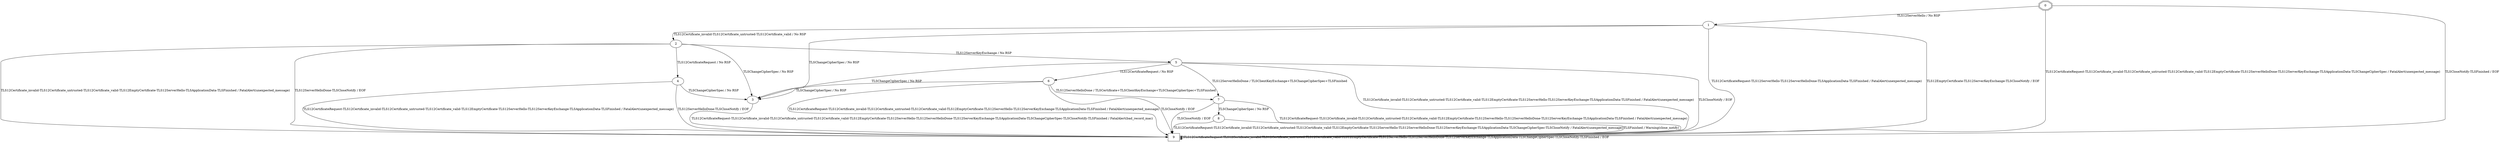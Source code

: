 digraph {
"0" [shape=doubleoctagon label=0];
"1" [shape=ellipse label=1];
"2" [shape=ellipse label=2];
"3" [shape=ellipse label=3];
"4" [shape=ellipse label=4];
"5" [shape=ellipse label=5];
"6" [shape=ellipse label=6];
"7" [shape=ellipse label=7];
"8" [shape=ellipse label=8];
"9" [shape=rectangle label=9];
"0" -> "9" [label="TLS12CertificateRequest-TLS12Certificate_invalid-TLS12Certificate_untrusted-TLS12Certificate_valid-TLS12EmptyCertificate-TLS12ServerHelloDone-TLS12ServerKeyExchange-TLSApplicationData-TLSChangeCipherSpec / FatalAlert(unexpected_message)"];
"0" -> "1" [label="TLS12ServerHello / No RSP"];
"0" -> "9" [label="TLSCloseNotify-TLSFinished / EOF"];
"1" -> "9" [label="TLS12CertificateRequest-TLS12ServerHello-TLS12ServerHelloDone-TLSApplicationData-TLSFinished / FatalAlert(unexpected_message)"];
"1" -> "2" [label="TLS12Certificate_invalid-TLS12Certificate_untrusted-TLS12Certificate_valid / No RSP"];
"1" -> "9" [label="TLS12EmptyCertificate-TLS12ServerKeyExchange-TLSCloseNotify / EOF"];
"1" -> "3" [label="TLSChangeCipherSpec / No RSP"];
"2" -> "4" [label="TLS12CertificateRequest / No RSP"];
"2" -> "9" [label="TLS12Certificate_invalid-TLS12Certificate_untrusted-TLS12Certificate_valid-TLS12EmptyCertificate-TLS12ServerHello-TLSApplicationData-TLSFinished / FatalAlert(unexpected_message)"];
"2" -> "9" [label="TLS12ServerHelloDone-TLSCloseNotify / EOF"];
"2" -> "5" [label="TLS12ServerKeyExchange / No RSP"];
"2" -> "3" [label="TLSChangeCipherSpec / No RSP"];
"3" -> "9" [label="TLS12CertificateRequest-TLS12Certificate_invalid-TLS12Certificate_untrusted-TLS12Certificate_valid-TLS12EmptyCertificate-TLS12ServerHello-TLS12ServerHelloDone-TLS12ServerKeyExchange-TLSApplicationData-TLSChangeCipherSpec-TLSCloseNotify-TLSFinished / FatalAlert(bad_record_mac)"];
"4" -> "9" [label="TLS12CertificateRequest-TLS12Certificate_invalid-TLS12Certificate_untrusted-TLS12Certificate_valid-TLS12EmptyCertificate-TLS12ServerHello-TLS12ServerKeyExchange-TLSApplicationData-TLSFinished / FatalAlert(unexpected_message)"];
"4" -> "9" [label="TLS12ServerHelloDone-TLSCloseNotify / EOF"];
"4" -> "3" [label="TLSChangeCipherSpec / No RSP"];
"5" -> "6" [label="TLS12CertificateRequest / No RSP"];
"5" -> "9" [label="TLS12Certificate_invalid-TLS12Certificate_untrusted-TLS12Certificate_valid-TLS12EmptyCertificate-TLS12ServerHello-TLS12ServerKeyExchange-TLSApplicationData-TLSFinished / FatalAlert(unexpected_message)"];
"5" -> "7" [label="TLS12ServerHelloDone / TLSClientKeyExchange+TLSChangeCipherSpec+TLSFinished"];
"5" -> "3" [label="TLSChangeCipherSpec / No RSP"];
"5" -> "9" [label="TLSCloseNotify / EOF"];
"6" -> "9" [label="TLS12CertificateRequest-TLS12Certificate_invalid-TLS12Certificate_untrusted-TLS12Certificate_valid-TLS12EmptyCertificate-TLS12ServerHello-TLS12ServerKeyExchange-TLSApplicationData-TLSFinished / FatalAlert(unexpected_message)"];
"6" -> "7" [label="TLS12ServerHelloDone / TLSCertificate+TLSClientKeyExchange+TLSChangeCipherSpec+TLSFinished"];
"6" -> "3" [label="TLSChangeCipherSpec / No RSP"];
"6" -> "9" [label="TLSCloseNotify / EOF"];
"7" -> "9" [label="TLS12CertificateRequest-TLS12Certificate_invalid-TLS12Certificate_untrusted-TLS12Certificate_valid-TLS12EmptyCertificate-TLS12ServerHello-TLS12ServerHelloDone-TLS12ServerKeyExchange-TLSApplicationData-TLSFinished / FatalAlert(unexpected_message)"];
"7" -> "8" [label="TLSChangeCipherSpec / No RSP"];
"7" -> "9" [label="TLSCloseNotify / EOF"];
"8" -> "9" [label="TLS12CertificateRequest-TLS12Certificate_invalid-TLS12Certificate_untrusted-TLS12Certificate_valid-TLS12EmptyCertificate-TLS12ServerHello-TLS12ServerHelloDone-TLS12ServerKeyExchange-TLSApplicationData-TLSChangeCipherSpec-TLSCloseNotify / FatalAlert(unexpected_message)"];
"8" -> "9" [label="TLSFinished / Warning(close_notify)"];
"9" -> "9" [label="TLS12CertificateRequest-TLS12Certificate_invalid-TLS12Certificate_untrusted-TLS12Certificate_valid-TLS12EmptyCertificate-TLS12ServerHello-TLS12ServerHelloDone-TLS12ServerKeyExchange-TLSApplicationData-TLSChangeCipherSpec-TLSCloseNotify-TLSFinished / EOF"];
}
